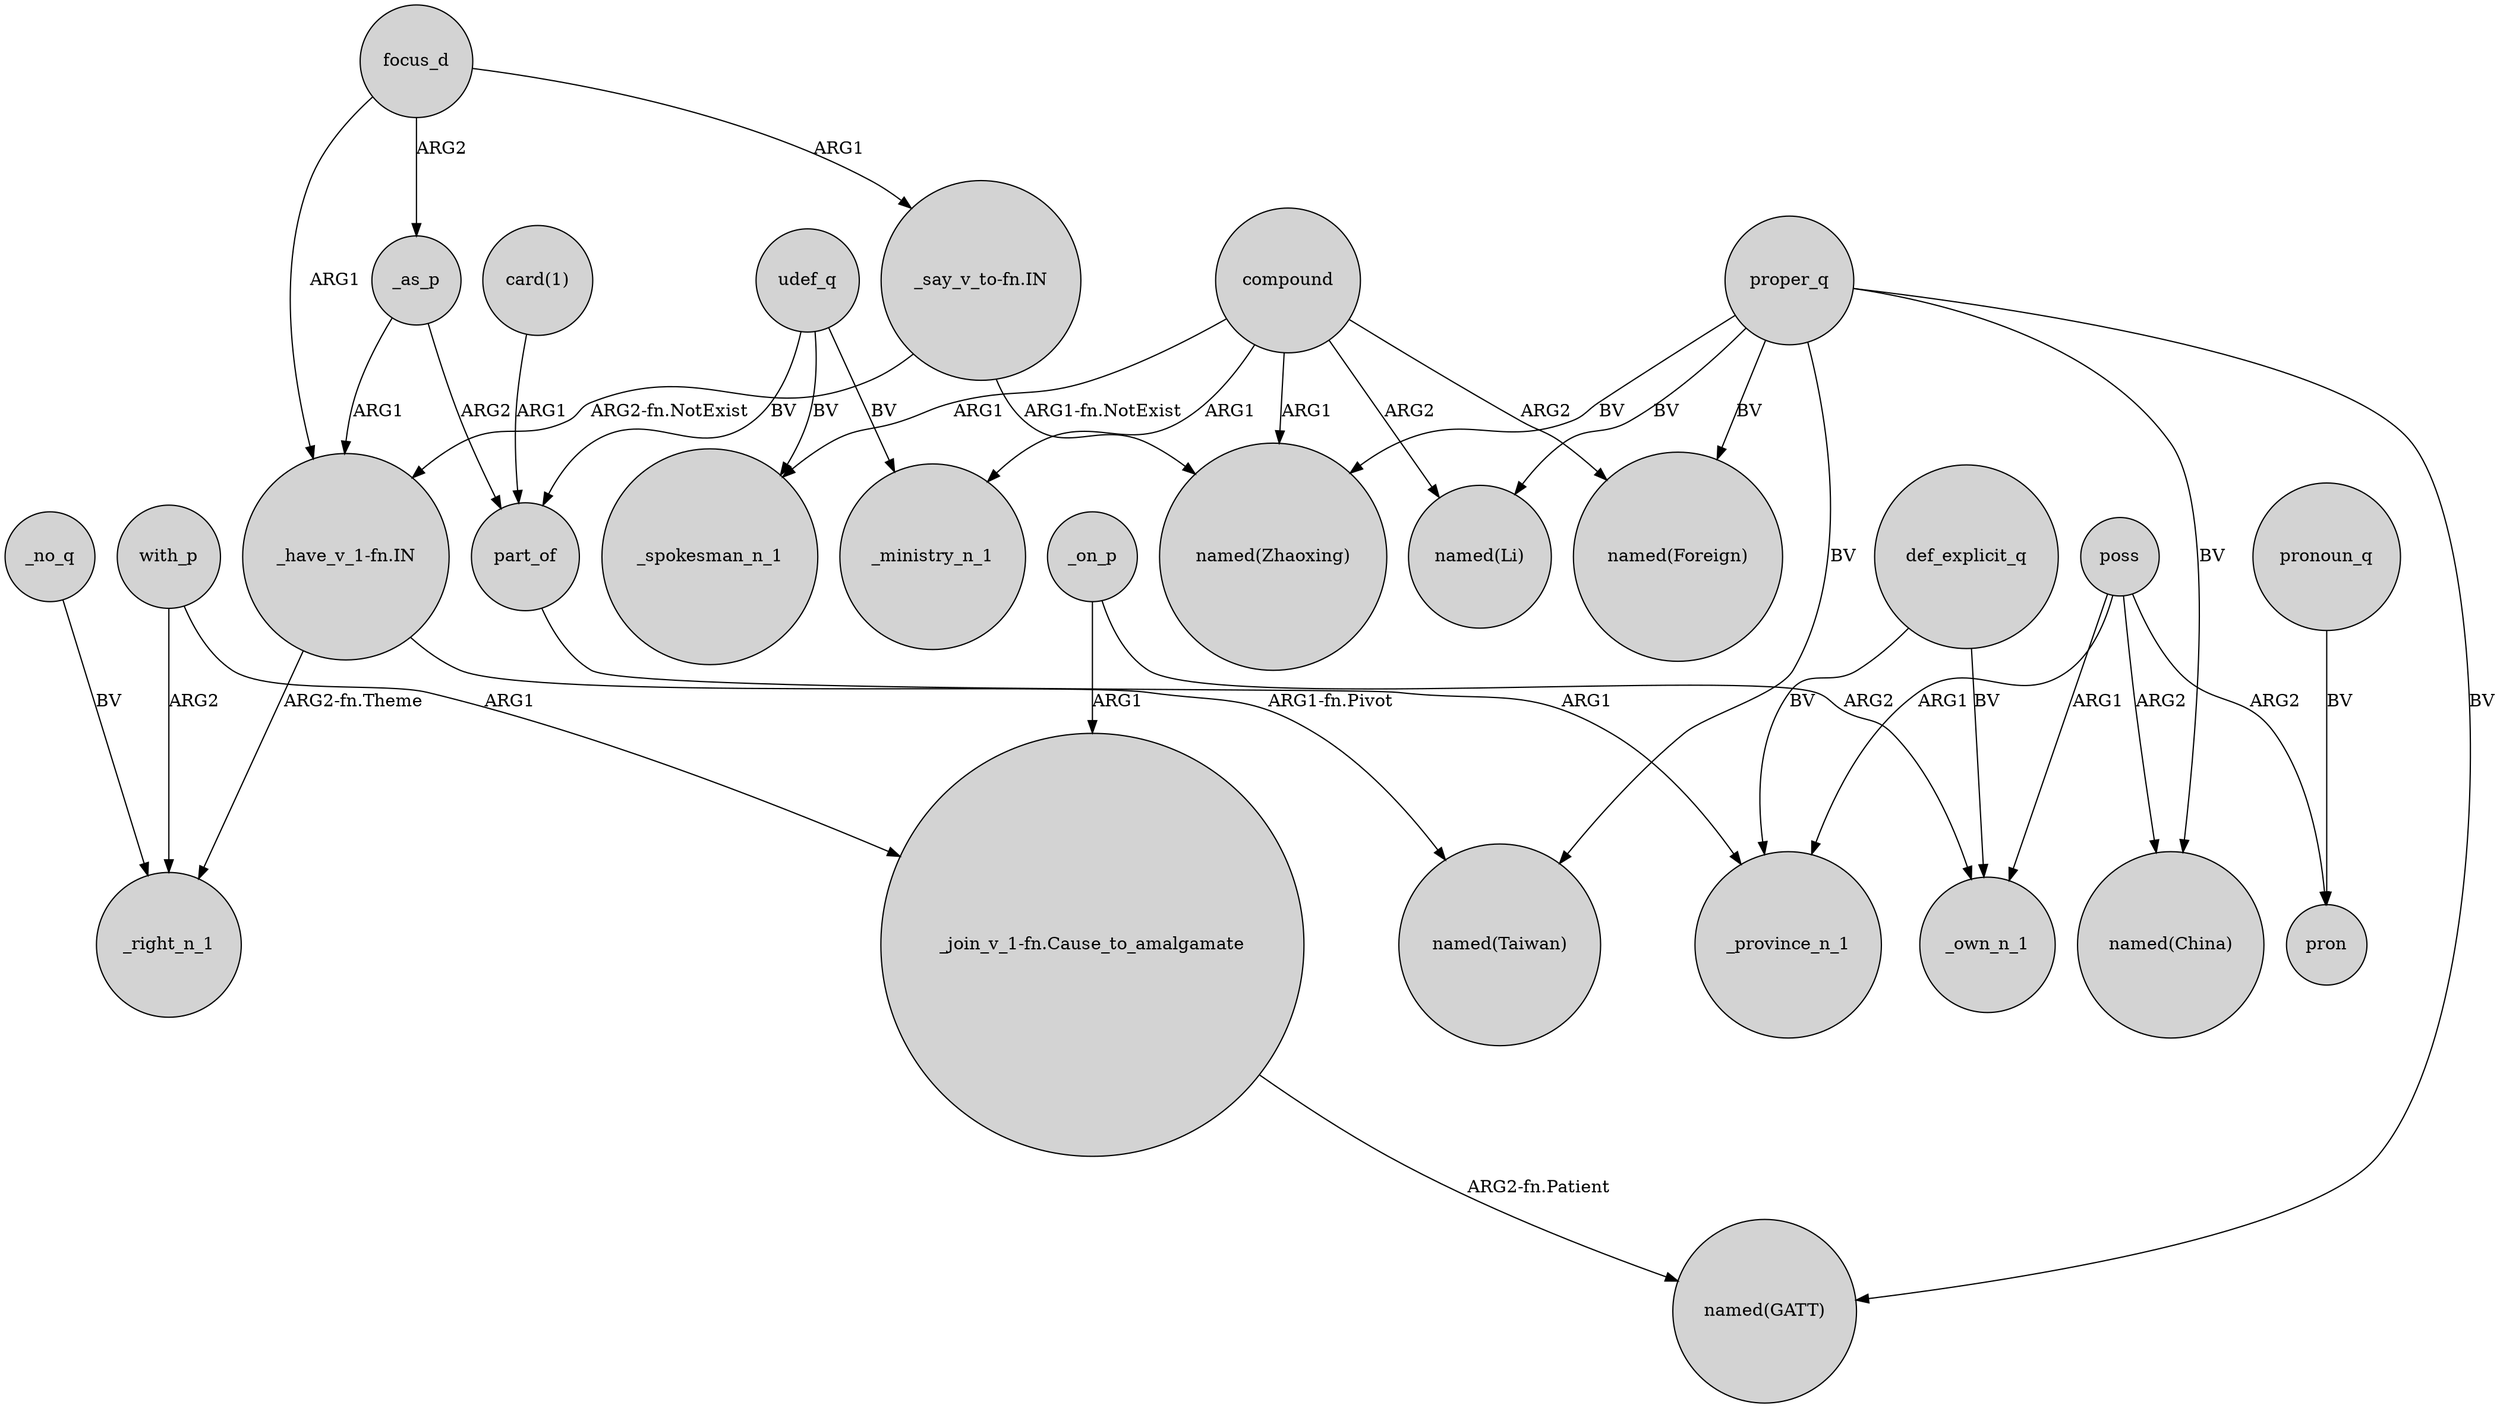 digraph {
	node [shape=circle style=filled]
	focus_d -> "_have_v_1-fn.IN" [label=ARG1]
	def_explicit_q -> _province_n_1 [label=BV]
	_on_p -> _own_n_1 [label=ARG2]
	"_join_v_1-fn.Cause_to_amalgamate" -> "named(GATT)" [label="ARG2-fn.Patient"]
	compound -> "named(Foreign)" [label=ARG2]
	udef_q -> part_of [label=BV]
	"_have_v_1-fn.IN" -> _right_n_1 [label="ARG2-fn.Theme"]
	poss -> pron [label=ARG2]
	proper_q -> "named(Foreign)" [label=BV]
	_as_p -> part_of [label=ARG2]
	_as_p -> "_have_v_1-fn.IN" [label=ARG1]
	udef_q -> _ministry_n_1 [label=BV]
	part_of -> _province_n_1 [label=ARG1]
	proper_q -> "named(Zhaoxing)" [label=BV]
	focus_d -> _as_p [label=ARG2]
	_no_q -> _right_n_1 [label=BV]
	compound -> "named(Li)" [label=ARG2]
	def_explicit_q -> _own_n_1 [label=BV]
	udef_q -> _spokesman_n_1 [label=BV]
	poss -> "named(China)" [label=ARG2]
	poss -> _own_n_1 [label=ARG1]
	with_p -> _right_n_1 [label=ARG2]
	proper_q -> "named(GATT)" [label=BV]
	pronoun_q -> pron [label=BV]
	poss -> _province_n_1 [label=ARG1]
	compound -> _spokesman_n_1 [label=ARG1]
	proper_q -> "named(Li)" [label=BV]
	with_p -> "_join_v_1-fn.Cause_to_amalgamate" [label=ARG1]
	"_say_v_to-fn.IN" -> "_have_v_1-fn.IN" [label="ARG2-fn.NotExist"]
	"_have_v_1-fn.IN" -> "named(Taiwan)" [label="ARG1-fn.Pivot"]
	proper_q -> "named(China)" [label=BV]
	"card(1)" -> part_of [label=ARG1]
	compound -> _ministry_n_1 [label=ARG1]
	proper_q -> "named(Taiwan)" [label=BV]
	"_say_v_to-fn.IN" -> "named(Zhaoxing)" [label="ARG1-fn.NotExist"]
	_on_p -> "_join_v_1-fn.Cause_to_amalgamate" [label=ARG1]
	compound -> "named(Zhaoxing)" [label=ARG1]
	focus_d -> "_say_v_to-fn.IN" [label=ARG1]
}
